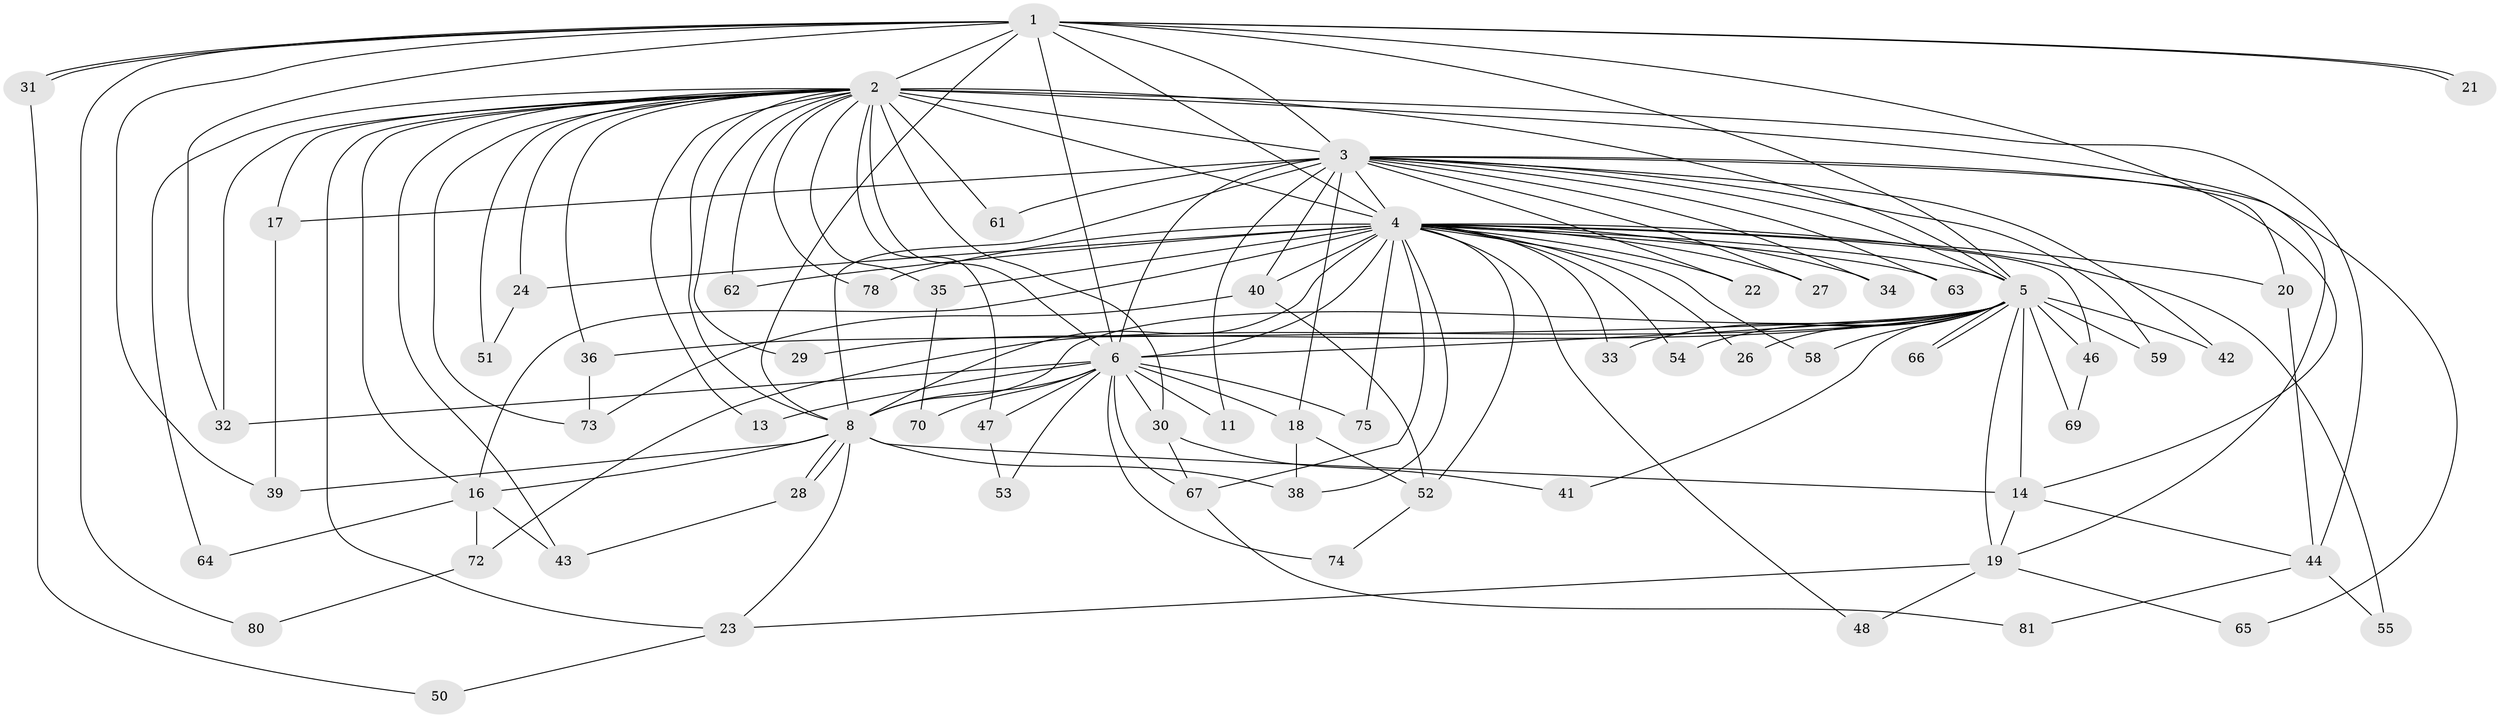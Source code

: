 // Generated by graph-tools (version 1.1) at 2025/51/02/27/25 19:51:51]
// undirected, 64 vertices, 147 edges
graph export_dot {
graph [start="1"]
  node [color=gray90,style=filled];
  1 [super="+71"];
  2 [super="+9"];
  3 [super="+7"];
  4 [super="+10"];
  5 [super="+12"];
  6 [super="+77"];
  8 [super="+15"];
  11;
  13;
  14 [super="+49"];
  16 [super="+60"];
  17 [super="+68"];
  18;
  19 [super="+25"];
  20;
  21;
  22;
  23 [super="+37"];
  24;
  26;
  27;
  28;
  29;
  30;
  31;
  32;
  33;
  34;
  35;
  36;
  38 [super="+82"];
  39;
  40 [super="+79"];
  41;
  42;
  43 [super="+57"];
  44 [super="+45"];
  46;
  47;
  48;
  50;
  51;
  52 [super="+56"];
  53;
  54;
  55;
  58;
  59;
  61;
  62;
  63;
  64;
  65;
  66;
  67 [super="+76"];
  69;
  70;
  72;
  73;
  74;
  75;
  78;
  80;
  81;
  1 -- 2 [weight=3];
  1 -- 3 [weight=2];
  1 -- 4 [weight=2];
  1 -- 5;
  1 -- 6;
  1 -- 8;
  1 -- 14;
  1 -- 21;
  1 -- 21;
  1 -- 31;
  1 -- 31;
  1 -- 32;
  1 -- 39;
  1 -- 80;
  2 -- 3 [weight=4];
  2 -- 4 [weight=4];
  2 -- 5 [weight=2];
  2 -- 6 [weight=2];
  2 -- 8 [weight=2];
  2 -- 13;
  2 -- 16;
  2 -- 30;
  2 -- 32;
  2 -- 35;
  2 -- 36;
  2 -- 43;
  2 -- 47;
  2 -- 61;
  2 -- 62;
  2 -- 64;
  2 -- 73;
  2 -- 44;
  2 -- 78;
  2 -- 17;
  2 -- 19;
  2 -- 51;
  2 -- 23;
  2 -- 24;
  2 -- 29;
  3 -- 4 [weight=4];
  3 -- 5 [weight=2];
  3 -- 6 [weight=2];
  3 -- 8 [weight=2];
  3 -- 20;
  3 -- 22;
  3 -- 34;
  3 -- 40;
  3 -- 42;
  3 -- 65;
  3 -- 27;
  3 -- 11;
  3 -- 17;
  3 -- 18;
  3 -- 59;
  3 -- 61;
  3 -- 63;
  4 -- 5 [weight=3];
  4 -- 6 [weight=2];
  4 -- 8 [weight=2];
  4 -- 16;
  4 -- 20;
  4 -- 22;
  4 -- 27;
  4 -- 33;
  4 -- 34;
  4 -- 35;
  4 -- 40;
  4 -- 48;
  4 -- 52;
  4 -- 54;
  4 -- 78;
  4 -- 67;
  4 -- 75;
  4 -- 24;
  4 -- 26;
  4 -- 46;
  4 -- 55;
  4 -- 58;
  4 -- 62;
  4 -- 63;
  4 -- 38;
  5 -- 6;
  5 -- 8;
  5 -- 14;
  5 -- 26;
  5 -- 29;
  5 -- 33;
  5 -- 36;
  5 -- 41;
  5 -- 42;
  5 -- 46;
  5 -- 54;
  5 -- 58;
  5 -- 59;
  5 -- 66;
  5 -- 66;
  5 -- 69;
  5 -- 72;
  5 -- 19;
  6 -- 8;
  6 -- 11;
  6 -- 13;
  6 -- 18;
  6 -- 30;
  6 -- 47;
  6 -- 53;
  6 -- 70;
  6 -- 74;
  6 -- 75;
  6 -- 32;
  6 -- 67;
  8 -- 23;
  8 -- 28;
  8 -- 28;
  8 -- 38;
  8 -- 39;
  8 -- 14;
  8 -- 16;
  14 -- 19;
  14 -- 44;
  16 -- 64;
  16 -- 72;
  16 -- 43;
  17 -- 39;
  18 -- 38;
  18 -- 52;
  19 -- 65;
  19 -- 48;
  19 -- 23;
  20 -- 44;
  23 -- 50;
  24 -- 51;
  28 -- 43;
  30 -- 41;
  30 -- 67;
  31 -- 50;
  35 -- 70;
  36 -- 73;
  40 -- 73;
  40 -- 52;
  44 -- 55;
  44 -- 81;
  46 -- 69;
  47 -- 53;
  52 -- 74;
  67 -- 81;
  72 -- 80;
}

